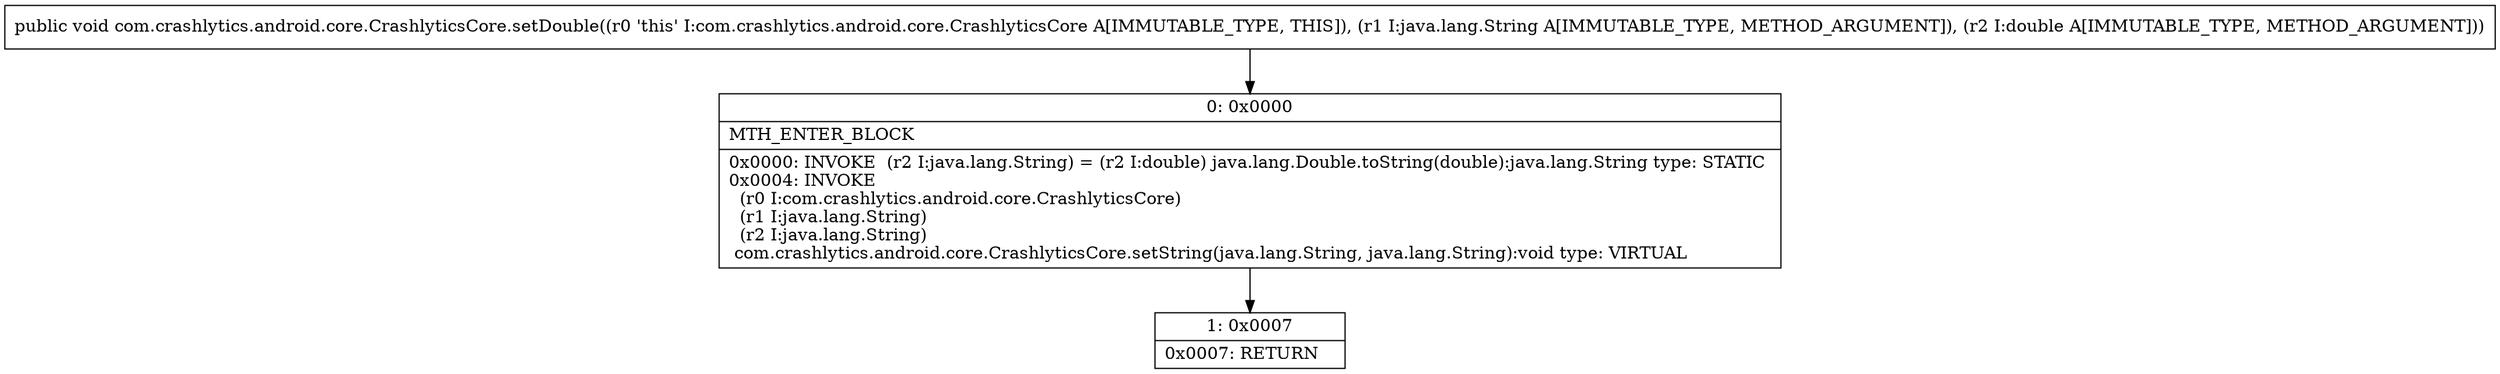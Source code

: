 digraph "CFG forcom.crashlytics.android.core.CrashlyticsCore.setDouble(Ljava\/lang\/String;D)V" {
Node_0 [shape=record,label="{0\:\ 0x0000|MTH_ENTER_BLOCK\l|0x0000: INVOKE  (r2 I:java.lang.String) = (r2 I:double) java.lang.Double.toString(double):java.lang.String type: STATIC \l0x0004: INVOKE  \l  (r0 I:com.crashlytics.android.core.CrashlyticsCore)\l  (r1 I:java.lang.String)\l  (r2 I:java.lang.String)\l com.crashlytics.android.core.CrashlyticsCore.setString(java.lang.String, java.lang.String):void type: VIRTUAL \l}"];
Node_1 [shape=record,label="{1\:\ 0x0007|0x0007: RETURN   \l}"];
MethodNode[shape=record,label="{public void com.crashlytics.android.core.CrashlyticsCore.setDouble((r0 'this' I:com.crashlytics.android.core.CrashlyticsCore A[IMMUTABLE_TYPE, THIS]), (r1 I:java.lang.String A[IMMUTABLE_TYPE, METHOD_ARGUMENT]), (r2 I:double A[IMMUTABLE_TYPE, METHOD_ARGUMENT])) }"];
MethodNode -> Node_0;
Node_0 -> Node_1;
}

